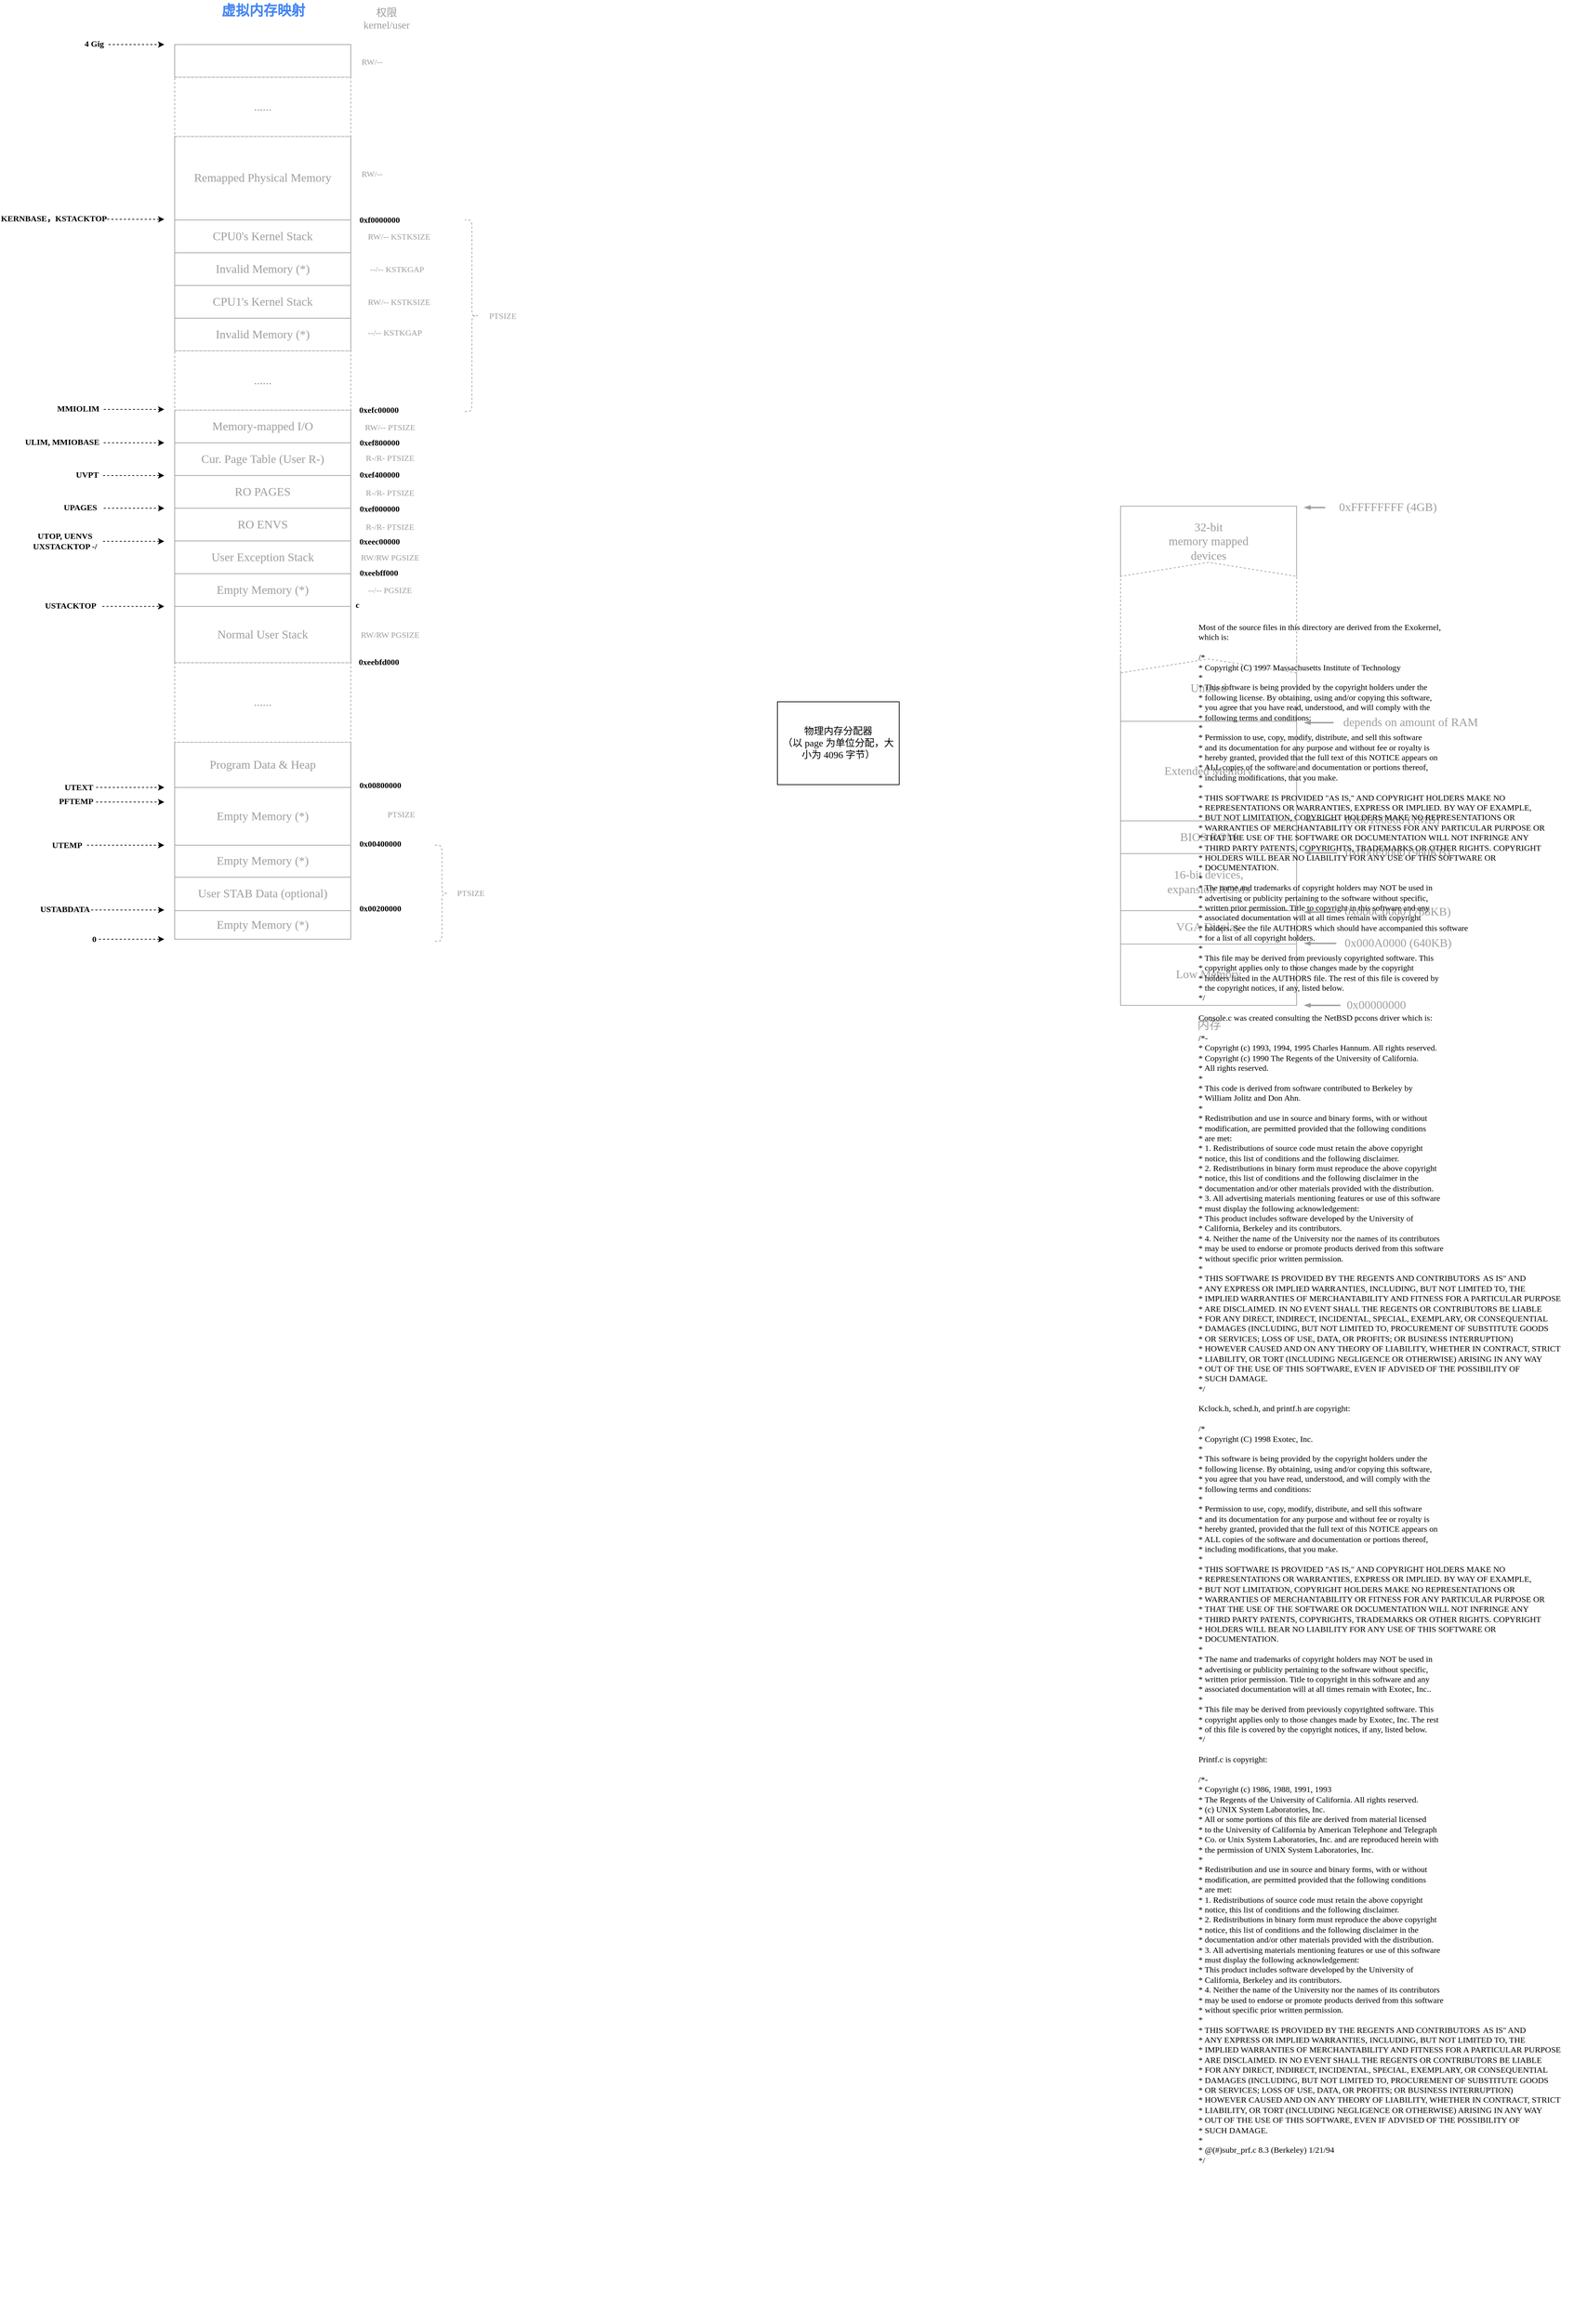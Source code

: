<mxfile version="13.0.3" type="device"><diagram id="vlTdXIKfsdv8cI2p__5L" name="第 1 页"><mxGraphModel dx="4066" dy="2020" grid="0" gridSize="10" guides="1" tooltips="1" connect="1" arrows="1" fold="1" page="0" pageScale="1" pageWidth="827" pageHeight="1169" math="0" shadow="0"><root><mxCell id="0"/><mxCell id="1" parent="0"/><mxCell id="yn8-iJqI6zltKbaQtNo0-1" value="物理内存分配器&lt;br style=&quot;font-size: 14px;&quot;&gt;（以 page 为单位分配，大小为 4096 字节）" style="rounded=0;whiteSpace=wrap;html=1;fontFamily=Comic Sans MS;fontSize=14;" parent="1" vertex="1"><mxGeometry x="-622" y="430" width="175" height="119" as="geometry"/></mxCell><mxCell id="yn8-iJqI6zltKbaQtNo0-2" value="&lt;span style=&quot;text-align: left;&quot;&gt;Low Memory&lt;/span&gt;" style="rounded=0;whiteSpace=wrap;html=1;labelBackgroundColor=none;fontSize=17;fontColor=#9E9E9E;align=center;strokeColor=#9E9E9E;fontFamily=Comic Sans MS;" parent="1" vertex="1"><mxGeometry x="-129" y="778" width="253" height="88" as="geometry"/></mxCell><mxCell id="yn8-iJqI6zltKbaQtNo0-3" value="&lt;span style=&quot;text-align: left;&quot;&gt;VGA Display&lt;/span&gt;" style="rounded=0;whiteSpace=wrap;html=1;labelBackgroundColor=none;fontSize=17;fontColor=#9E9E9E;align=center;strokeColor=#9E9E9E;fontFamily=Comic Sans MS;" parent="1" vertex="1"><mxGeometry x="-129" y="730" width="253" height="48" as="geometry"/></mxCell><mxCell id="yn8-iJqI6zltKbaQtNo0-4" value="&lt;span style=&quot;text-align: left;&quot;&gt;16-bit devices,&lt;br&gt;&lt;/span&gt;&lt;span style=&quot;text-align: left;&quot;&gt;expansion ROMs&lt;/span&gt;&lt;span style=&quot;text-align: left;&quot;&gt;&lt;br&gt;&lt;/span&gt;" style="rounded=0;whiteSpace=wrap;html=1;labelBackgroundColor=none;fontSize=17;fontColor=#9E9E9E;align=center;strokeColor=#9E9E9E;fontFamily=Comic Sans MS;" parent="1" vertex="1"><mxGeometry x="-129" y="648" width="253" height="82" as="geometry"/></mxCell><mxCell id="yn8-iJqI6zltKbaQtNo0-5" value="&lt;span style=&quot;text-align: left;&quot;&gt;BIOS ROM&lt;/span&gt;" style="rounded=0;whiteSpace=wrap;html=1;labelBackgroundColor=none;fontSize=17;fontColor=#9E9E9E;align=center;strokeColor=#9E9E9E;fontFamily=Comic Sans MS;" parent="1" vertex="1"><mxGeometry x="-129" y="601" width="253" height="47" as="geometry"/></mxCell><mxCell id="yn8-iJqI6zltKbaQtNo0-6" value="&lt;span style=&quot;text-align: left;&quot;&gt;Extended Memory&lt;/span&gt;" style="rounded=0;whiteSpace=wrap;html=1;labelBackgroundColor=none;fontSize=17;fontColor=#9E9E9E;align=center;strokeColor=#9E9E9E;fontFamily=Comic Sans MS;" parent="1" vertex="1"><mxGeometry x="-129" y="458" width="253" height="143" as="geometry"/></mxCell><mxCell id="yn8-iJqI6zltKbaQtNo0-7" value="&lt;span style=&quot;text-align: left;&quot;&gt;Unused&lt;/span&gt;" style="rounded=0;whiteSpace=wrap;html=1;labelBackgroundColor=none;fontSize=17;fontColor=#9E9E9E;align=center;strokeColor=#9E9E9E;fontFamily=Comic Sans MS;" parent="1" vertex="1"><mxGeometry x="-129" y="364" width="253" height="94" as="geometry"/></mxCell><mxCell id="yn8-iJqI6zltKbaQtNo0-8" value="内存" style="text;html=1;align=center;verticalAlign=middle;resizable=0;points=[];autosize=1;fontSize=17;fontColor=#9E9E9E;strokeColor=none;fontFamily=Comic Sans MS;" parent="1" vertex="1"><mxGeometry x="-24.5" y="883" width="44" height="24" as="geometry"/></mxCell><mxCell id="yn8-iJqI6zltKbaQtNo0-9" value="&lt;span style=&quot;text-align: left;&quot;&gt;32-bit&lt;br&gt;&lt;/span&gt;&lt;span style=&quot;text-align: left;&quot;&gt;memory mapped&lt;br&gt;&lt;/span&gt;&lt;span style=&quot;text-align: left;&quot;&gt;devices&lt;/span&gt;" style="rounded=0;whiteSpace=wrap;html=1;labelBackgroundColor=none;fontSize=17;fontColor=#9E9E9E;align=center;strokeColor=#9E9E9E;fontFamily=Comic Sans MS;" parent="1" vertex="1"><mxGeometry x="-129" y="149" width="253" height="102" as="geometry"/></mxCell><mxCell id="yn8-iJqI6zltKbaQtNo0-10" value="" style="shape=step;perimeter=stepPerimeter;whiteSpace=wrap;html=1;fixedSize=1;labelBackgroundColor=none;fontSize=17;fontColor=#9E9E9E;align=center;rotation=-90;strokeColor=#9E9E9E;dashed=1;fontFamily=Comic Sans MS;" parent="1" vertex="1"><mxGeometry x="-81.87" y="182.63" width="158.75" height="253" as="geometry"/></mxCell><mxCell id="yn8-iJqI6zltKbaQtNo0-11" value="&amp;nbsp; &amp;nbsp; &amp;nbsp; &amp;nbsp; &amp;nbsp; &amp;nbsp;&lt;span style=&quot;font-size: 17px;&quot;&gt;0x00000000&lt;/span&gt;" style="edgeStyle=orthogonalEdgeStyle;fontSize=12;html=1;endArrow=blockThin;endFill=1;rounded=0;strokeWidth=2;endSize=4;startSize=4;dashed=0;strokeColor=#9E9E9E;labelPosition=right;verticalLabelPosition=middle;align=left;verticalAlign=middle;labelBackgroundColor=none;fontColor=#9E9E9E;fontFamily=Comic Sans MS;" parent="1" edge="1"><mxGeometry width="100" relative="1" as="geometry"><mxPoint x="187" y="866" as="sourcePoint"/><mxPoint x="135" y="866" as="targetPoint"/></mxGeometry></mxCell><mxCell id="yn8-iJqI6zltKbaQtNo0-12" value="&amp;nbsp; &amp;nbsp; &amp;nbsp; &amp;nbsp; &amp;nbsp; &amp;nbsp;&lt;span style=&quot;font-size: 17px;&quot;&gt;0xFFFFFFFF&amp;nbsp;&lt;/span&gt;&lt;span style=&quot;font-size: 17px; box-sizing: border-box;&quot;&gt;(&lt;/span&gt;&lt;span style=&quot;font-size: 17px;&quot;&gt;4GB&lt;/span&gt;&lt;span style=&quot;font-size: 17px; box-sizing: border-box;&quot;&gt;)&lt;/span&gt;" style="edgeStyle=orthogonalEdgeStyle;fontSize=12;html=1;endArrow=blockThin;endFill=1;rounded=0;strokeWidth=2;endSize=4;startSize=4;dashed=0;strokeColor=#9E9E9E;labelPosition=right;verticalLabelPosition=middle;align=left;verticalAlign=middle;labelBackgroundColor=none;fontColor=#9E9E9E;fontFamily=Comic Sans MS;" parent="1" edge="1"><mxGeometry width="100" relative="1" as="geometry"><mxPoint x="165" y="151" as="sourcePoint"/><mxPoint x="135" y="151" as="targetPoint"/></mxGeometry></mxCell><mxCell id="yn8-iJqI6zltKbaQtNo0-13" value="&amp;nbsp; &amp;nbsp; &amp;nbsp; &amp;nbsp; &amp;nbsp; &amp;nbsp;&lt;span style=&quot;font-size: 17px;&quot;&gt;0x000A0000&amp;nbsp;&lt;/span&gt;&lt;span style=&quot;font-size: 17px; box-sizing: border-box;&quot;&gt;(&lt;/span&gt;&lt;span style=&quot;font-size: 17px;&quot;&gt;640KB&lt;/span&gt;&lt;span style=&quot;font-size: 17px; box-sizing: border-box;&quot;&gt;)&lt;/span&gt;" style="edgeStyle=orthogonalEdgeStyle;fontSize=12;html=1;endArrow=blockThin;endFill=1;rounded=0;strokeWidth=2;endSize=4;startSize=4;dashed=0;strokeColor=#9E9E9E;labelPosition=right;verticalLabelPosition=middle;align=left;verticalAlign=middle;labelBackgroundColor=none;fontColor=#9E9E9E;fontFamily=Comic Sans MS;" parent="1" edge="1"><mxGeometry width="100" relative="1" as="geometry"><mxPoint x="181" y="777" as="sourcePoint"/><mxPoint x="135" y="777" as="targetPoint"/></mxGeometry></mxCell><mxCell id="yn8-iJqI6zltKbaQtNo0-14" value="&amp;nbsp; &amp;nbsp; &amp;nbsp; &amp;nbsp; &amp;nbsp; &amp;nbsp;&lt;span style=&quot;font-size: 17px;&quot;&gt;depends on amount of RAM&lt;/span&gt;" style="edgeStyle=orthogonalEdgeStyle;fontSize=12;html=1;endArrow=blockThin;endFill=1;rounded=0;strokeWidth=2;endSize=4;startSize=4;dashed=0;strokeColor=#9E9E9E;labelPosition=right;verticalLabelPosition=middle;align=left;verticalAlign=middle;labelBackgroundColor=none;fontColor=#9E9E9E;fontFamily=Comic Sans MS;" parent="1" edge="1"><mxGeometry width="100" relative="1" as="geometry"><mxPoint x="177" y="460" as="sourcePoint"/><mxPoint x="135" y="460" as="targetPoint"/></mxGeometry></mxCell><mxCell id="yn8-iJqI6zltKbaQtNo0-15" value="&amp;nbsp; &amp;nbsp; &amp;nbsp; &amp;nbsp; &amp;nbsp; &amp;nbsp;&lt;span style=&quot;font-size: 17px;&quot;&gt;0x00100000&amp;nbsp;&lt;/span&gt;&lt;span style=&quot;font-size: 17px; box-sizing: border-box;&quot;&gt;(&lt;/span&gt;&lt;span style=&quot;font-size: 17px;&quot;&gt;1MB&lt;/span&gt;&lt;span style=&quot;font-size: 17px; box-sizing: border-box;&quot;&gt;)&lt;/span&gt;" style="edgeStyle=orthogonalEdgeStyle;fontSize=12;html=1;endArrow=blockThin;endFill=1;rounded=0;strokeWidth=2;endSize=4;startSize=4;dashed=0;strokeColor=#9E9E9E;labelPosition=right;verticalLabelPosition=middle;align=left;verticalAlign=middle;labelBackgroundColor=none;fontColor=#9E9E9E;fontFamily=Comic Sans MS;" parent="1" edge="1"><mxGeometry width="100" relative="1" as="geometry"><mxPoint x="183" y="600" as="sourcePoint"/><mxPoint x="135" y="600" as="targetPoint"/></mxGeometry></mxCell><mxCell id="yn8-iJqI6zltKbaQtNo0-16" value="&amp;nbsp; &amp;nbsp; &amp;nbsp; &amp;nbsp; &amp;nbsp; &amp;nbsp;&lt;span style=&quot;font-size: 17px;&quot;&gt;0x000F0000&amp;nbsp;&lt;/span&gt;&lt;span style=&quot;font-size: 17px; box-sizing: border-box;&quot;&gt;(&lt;/span&gt;&lt;span style=&quot;font-size: 17px;&quot;&gt;960KB&lt;/span&gt;&lt;span style=&quot;font-size: 17px; box-sizing: border-box;&quot;&gt;)&lt;/span&gt;" style="edgeStyle=orthogonalEdgeStyle;fontSize=12;html=1;endArrow=blockThin;endFill=1;rounded=0;strokeWidth=2;endSize=4;startSize=4;dashed=0;strokeColor=#9E9E9E;labelPosition=right;verticalLabelPosition=middle;align=left;verticalAlign=middle;labelBackgroundColor=none;fontColor=#9E9E9E;fontFamily=Comic Sans MS;" parent="1" edge="1"><mxGeometry width="100" relative="1" as="geometry"><mxPoint x="182" y="647" as="sourcePoint"/><mxPoint x="135" y="647" as="targetPoint"/></mxGeometry></mxCell><mxCell id="yn8-iJqI6zltKbaQtNo0-17" value="&amp;nbsp; &amp;nbsp; &amp;nbsp; &amp;nbsp; &amp;nbsp; &amp;nbsp;&lt;span style=&quot;font-size: 17px;&quot;&gt;0x000C0000&amp;nbsp;&lt;/span&gt;&lt;span style=&quot;font-size: 17px; box-sizing: border-box;&quot;&gt;(&lt;/span&gt;&lt;span style=&quot;font-size: 17px;&quot;&gt;768KB&lt;/span&gt;&lt;span style=&quot;font-size: 17px; box-sizing: border-box;&quot;&gt;)&lt;/span&gt;" style="edgeStyle=orthogonalEdgeStyle;fontSize=12;html=1;endArrow=blockThin;endFill=1;rounded=0;strokeWidth=2;endSize=4;startSize=4;dashed=0;strokeColor=#9E9E9E;labelPosition=right;verticalLabelPosition=middle;align=left;verticalAlign=middle;labelBackgroundColor=none;fontColor=#9E9E9E;fontFamily=Comic Sans MS;" parent="1" edge="1"><mxGeometry width="100" relative="1" as="geometry"><mxPoint x="180" y="732" as="sourcePoint"/><mxPoint x="135" y="732" as="targetPoint"/></mxGeometry></mxCell><mxCell id="o6Hck9Txd-_gI3Ci7UwQ-1" value="Empty Memory (*)" style="rounded=0;whiteSpace=wrap;labelBackgroundColor=none;fontSize=17;fontColor=#9E9E9E;align=center;strokeColor=#9E9E9E;fontFamily=Comic Sans MS;html=1;" vertex="1" parent="1"><mxGeometry x="-1488" y="730" width="253" height="41" as="geometry"/></mxCell><mxCell id="o6Hck9Txd-_gI3Ci7UwQ-2" value="User STAB Data (optional) " style="rounded=0;whiteSpace=wrap;labelBackgroundColor=none;fontSize=17;fontColor=#9E9E9E;align=center;strokeColor=#9E9E9E;fontFamily=Comic Sans MS;html=1;" vertex="1" parent="1"><mxGeometry x="-1488" y="682" width="253" height="48" as="geometry"/></mxCell><mxCell id="o6Hck9Txd-_gI3Ci7UwQ-3" value="Empty Memory (*) " style="rounded=0;whiteSpace=wrap;labelBackgroundColor=none;fontSize=17;fontColor=#9E9E9E;align=center;strokeColor=#9E9E9E;fontFamily=Comic Sans MS;html=1;" vertex="1" parent="1"><mxGeometry x="-1488" y="635" width="253" height="47" as="geometry"/></mxCell><mxCell id="o6Hck9Txd-_gI3Ci7UwQ-4" value="Empty Memory (*) " style="rounded=0;whiteSpace=wrap;labelBackgroundColor=none;fontSize=17;fontColor=#9E9E9E;align=center;strokeColor=#9E9E9E;fontFamily=Comic Sans MS;html=1;" vertex="1" parent="1"><mxGeometry x="-1488" y="553" width="253" height="83" as="geometry"/></mxCell><mxCell id="o6Hck9Txd-_gI3Ci7UwQ-5" value="Program Data &amp;amp; Heap" style="rounded=0;whiteSpace=wrap;labelBackgroundColor=none;fontSize=17;fontColor=#9E9E9E;align=center;strokeColor=#9E9E9E;fontFamily=Comic Sans MS;html=1;" vertex="1" parent="1"><mxGeometry x="-1488" y="488" width="253" height="65" as="geometry"/></mxCell><mxCell id="o6Hck9Txd-_gI3Ci7UwQ-8" value="Normal User Stack" style="rounded=0;whiteSpace=wrap;labelBackgroundColor=none;fontSize=17;fontColor=#9E9E9E;align=center;strokeColor=#9E9E9E;fontFamily=Comic Sans MS;html=1;" vertex="1" parent="1"><mxGeometry x="-1488" y="293" width="253" height="81" as="geometry"/></mxCell><mxCell id="o6Hck9Txd-_gI3Ci7UwQ-17" value="Empty Memory (*) " style="rounded=0;whiteSpace=wrap;labelBackgroundColor=none;fontSize=17;fontColor=#9E9E9E;align=center;strokeColor=#9E9E9E;fontFamily=Comic Sans MS;html=1;" vertex="1" parent="1"><mxGeometry x="-1488" y="246" width="253" height="47" as="geometry"/></mxCell><mxCell id="o6Hck9Txd-_gI3Ci7UwQ-18" value="User Exception Stack" style="rounded=0;whiteSpace=wrap;labelBackgroundColor=none;fontSize=17;fontColor=#9E9E9E;align=center;strokeColor=#9E9E9E;fontFamily=Comic Sans MS;html=1;" vertex="1" parent="1"><mxGeometry x="-1487.99" y="199" width="253" height="47" as="geometry"/></mxCell><mxCell id="o6Hck9Txd-_gI3Ci7UwQ-19" value="Memory-mapped I/O" style="rounded=0;whiteSpace=wrap;labelBackgroundColor=none;fontSize=17;fontColor=#9E9E9E;align=center;strokeColor=#9E9E9E;fontFamily=Comic Sans MS;html=1;" vertex="1" parent="1"><mxGeometry x="-1488" y="11" width="253" height="47" as="geometry"/></mxCell><mxCell id="o6Hck9Txd-_gI3Ci7UwQ-20" value="Cur. Page Table (User R-)" style="rounded=0;whiteSpace=wrap;labelBackgroundColor=none;fontSize=17;fontColor=#9E9E9E;align=center;strokeColor=#9E9E9E;fontFamily=Comic Sans MS;html=1;" vertex="1" parent="1"><mxGeometry x="-1488" y="58" width="253" height="47" as="geometry"/></mxCell><mxCell id="o6Hck9Txd-_gI3Ci7UwQ-21" value="RO PAGES" style="rounded=0;whiteSpace=wrap;labelBackgroundColor=none;fontSize=17;fontColor=#9E9E9E;align=center;strokeColor=#9E9E9E;fontFamily=Comic Sans MS;html=1;" vertex="1" parent="1"><mxGeometry x="-1487.99" y="105" width="253" height="47" as="geometry"/></mxCell><mxCell id="o6Hck9Txd-_gI3Ci7UwQ-22" value="RO ENVS " style="rounded=0;whiteSpace=wrap;labelBackgroundColor=none;fontSize=17;fontColor=#9E9E9E;align=center;strokeColor=#9E9E9E;fontFamily=Comic Sans MS;html=1;" vertex="1" parent="1"><mxGeometry x="-1487.99" y="152" width="253" height="47" as="geometry"/></mxCell><mxCell id="o6Hck9Txd-_gI3Ci7UwQ-24" value="......" style="rounded=0;whiteSpace=wrap;labelBackgroundColor=none;fontSize=17;fontColor=#9E9E9E;align=center;strokeColor=#9E9E9E;fontFamily=Comic Sans MS;dashed=1;html=1;" vertex="1" parent="1"><mxGeometry x="-1488" y="374" width="253" height="114" as="geometry"/></mxCell><mxCell id="o6Hck9Txd-_gI3Ci7UwQ-26" value="Invalid Memory (*) " style="rounded=0;whiteSpace=wrap;labelBackgroundColor=none;fontSize=17;fontColor=#9E9E9E;align=center;strokeColor=#9E9E9E;fontFamily=Comic Sans MS;html=1;" vertex="1" parent="1"><mxGeometry x="-1487.99" y="-121" width="253" height="47" as="geometry"/></mxCell><mxCell id="o6Hck9Txd-_gI3Ci7UwQ-25" value="......" style="rounded=0;whiteSpace=wrap;labelBackgroundColor=none;fontSize=17;fontColor=#9E9E9E;align=center;strokeColor=#9E9E9E;fontFamily=Comic Sans MS;dashed=1;html=1;" vertex="1" parent="1"><mxGeometry x="-1487.99" y="-74" width="253" height="85" as="geometry"/></mxCell><mxCell id="o6Hck9Txd-_gI3Ci7UwQ-27" value="CPU0&amp;#39;s Kernel Stack" style="rounded=0;whiteSpace=wrap;labelBackgroundColor=none;fontSize=17;fontColor=#9E9E9E;align=center;strokeColor=#9E9E9E;fontFamily=Comic Sans MS;html=1;" vertex="1" parent="1"><mxGeometry x="-1487.99" y="-262" width="253" height="47" as="geometry"/></mxCell><mxCell id="o6Hck9Txd-_gI3Ci7UwQ-28" value="Invalid Memory (*)  " style="rounded=0;whiteSpace=wrap;labelBackgroundColor=none;fontSize=17;fontColor=#9E9E9E;align=center;strokeColor=#9E9E9E;fontFamily=Comic Sans MS;html=1;" vertex="1" parent="1"><mxGeometry x="-1487.99" y="-215" width="253" height="47" as="geometry"/></mxCell><mxCell id="o6Hck9Txd-_gI3Ci7UwQ-29" value="CPU1's Kernel Stack" style="rounded=0;whiteSpace=wrap;labelBackgroundColor=none;fontSize=17;fontColor=#9E9E9E;align=center;strokeColor=#9E9E9E;fontFamily=Comic Sans MS;html=1;" vertex="1" parent="1"><mxGeometry x="-1488" y="-168" width="253" height="47" as="geometry"/></mxCell><mxCell id="o6Hck9Txd-_gI3Ci7UwQ-30" value="Remapped Physical Memory" style="rounded=0;whiteSpace=wrap;labelBackgroundColor=none;fontSize=17;fontColor=#9E9E9E;align=center;strokeColor=#9E9E9E;fontFamily=Comic Sans MS;html=1;" vertex="1" parent="1"><mxGeometry x="-1488" y="-382" width="253" height="120" as="geometry"/></mxCell><mxCell id="o6Hck9Txd-_gI3Ci7UwQ-32" value="" style="rounded=0;whiteSpace=wrap;labelBackgroundColor=none;fontSize=17;fontColor=#9E9E9E;align=center;strokeColor=#9E9E9E;fontFamily=Comic Sans MS;html=1;" vertex="1" parent="1"><mxGeometry x="-1488" y="-514" width="253" height="47" as="geometry"/></mxCell><mxCell id="o6Hck9Txd-_gI3Ci7UwQ-31" value="......" style="rounded=0;whiteSpace=wrap;labelBackgroundColor=none;fontSize=17;fontColor=#9E9E9E;align=center;strokeColor=#9E9E9E;fontFamily=Comic Sans MS;dashed=1;html=1;" vertex="1" parent="1"><mxGeometry x="-1487.99" y="-467" width="253" height="85" as="geometry"/></mxCell><mxCell id="o6Hck9Txd-_gI3Ci7UwQ-33" value="" style="endArrow=classic;html=1;dashed=1;fontFamily=Comic Sans MS;fontSize=12;fontStyle=1" edge="1" parent="1"><mxGeometry width="50" height="50" relative="1" as="geometry"><mxPoint x="-1583" y="-514" as="sourcePoint"/><mxPoint x="-1503" y="-514" as="targetPoint"/></mxGeometry></mxCell><mxCell id="o6Hck9Txd-_gI3Ci7UwQ-34" value="4 Gig" style="edgeLabel;html=1;align=center;verticalAlign=middle;resizable=0;points=[];fontFamily=Comic Sans MS;fontSize=12;fontStyle=1" vertex="1" connectable="0" parent="o6Hck9Txd-_gI3Ci7UwQ-33"><mxGeometry x="0.3" y="1" relative="1" as="geometry"><mxPoint x="-73" as="offset"/></mxGeometry></mxCell><mxCell id="o6Hck9Txd-_gI3Ci7UwQ-35" value="" style="endArrow=classic;html=1;dashed=1;fontFamily=Comic Sans MS;fontSize=12;fontStyle=1" edge="1" parent="1"><mxGeometry width="50" height="50" relative="1" as="geometry"><mxPoint x="-1585" y="-263" as="sourcePoint"/><mxPoint x="-1503" y="-263" as="targetPoint"/></mxGeometry></mxCell><mxCell id="o6Hck9Txd-_gI3Ci7UwQ-36" value="KERNBASE，KSTACKTOP" style="edgeLabel;align=center;verticalAlign=middle;resizable=0;points=[];html=1;fontFamily=Comic Sans MS;fontSize=12;fontStyle=1" vertex="1" connectable="0" parent="o6Hck9Txd-_gI3Ci7UwQ-35"><mxGeometry x="0.3" y="1" relative="1" as="geometry"><mxPoint x="-131" as="offset"/></mxGeometry></mxCell><mxCell id="o6Hck9Txd-_gI3Ci7UwQ-37" value="" style="endArrow=classic;html=1;dashed=1;fontFamily=Comic Sans MS;fontSize=12;fontStyle=1" edge="1" parent="1"><mxGeometry width="50" height="50" relative="1" as="geometry"><mxPoint x="-1590" y="10" as="sourcePoint"/><mxPoint x="-1503" y="10" as="targetPoint"/></mxGeometry></mxCell><mxCell id="o6Hck9Txd-_gI3Ci7UwQ-38" value="MMIOLIM" style="edgeLabel;align=center;verticalAlign=middle;resizable=0;points=[];html=1;fontFamily=Comic Sans MS;fontSize=12;fontStyle=1" vertex="1" connectable="0" parent="o6Hck9Txd-_gI3Ci7UwQ-37"><mxGeometry x="0.3" y="1" relative="1" as="geometry"><mxPoint x="-94" as="offset"/></mxGeometry></mxCell><mxCell id="o6Hck9Txd-_gI3Ci7UwQ-39" value="" style="endArrow=classic;html=1;dashed=1;fontFamily=Comic Sans MS;fontSize=12;fontStyle=1" edge="1" parent="1"><mxGeometry width="50" height="50" relative="1" as="geometry"><mxPoint x="-1590" y="58" as="sourcePoint"/><mxPoint x="-1503" y="58" as="targetPoint"/></mxGeometry></mxCell><mxCell id="o6Hck9Txd-_gI3Ci7UwQ-40" value="ULIM, MMIOBASE" style="edgeLabel;align=center;verticalAlign=middle;resizable=0;points=[];html=1;fontFamily=Comic Sans MS;fontSize=12;fontStyle=1" vertex="1" connectable="0" parent="o6Hck9Txd-_gI3Ci7UwQ-39"><mxGeometry x="0.3" y="1" relative="1" as="geometry"><mxPoint x="-117" as="offset"/></mxGeometry></mxCell><mxCell id="o6Hck9Txd-_gI3Ci7UwQ-41" value="" style="endArrow=classic;html=1;dashed=1;fontFamily=Comic Sans MS;fontSize=12;fontStyle=1" edge="1" parent="1"><mxGeometry width="50" height="50" relative="1" as="geometry"><mxPoint x="-1591" y="105" as="sourcePoint"/><mxPoint x="-1503" y="105" as="targetPoint"/></mxGeometry></mxCell><mxCell id="o6Hck9Txd-_gI3Ci7UwQ-42" value="UVPT" style="edgeLabel;align=center;verticalAlign=middle;resizable=0;points=[];html=1;fontFamily=Comic Sans MS;fontSize=12;fontStyle=1" vertex="1" connectable="0" parent="o6Hck9Txd-_gI3Ci7UwQ-41"><mxGeometry x="0.3" y="1" relative="1" as="geometry"><mxPoint x="-80" as="offset"/></mxGeometry></mxCell><mxCell id="o6Hck9Txd-_gI3Ci7UwQ-43" value="" style="endArrow=classic;html=1;dashed=1;fontFamily=Comic Sans MS;fontSize=12;fontStyle=1" edge="1" parent="1"><mxGeometry width="50" height="50" relative="1" as="geometry"><mxPoint x="-1590" y="152" as="sourcePoint"/><mxPoint x="-1503" y="152" as="targetPoint"/></mxGeometry></mxCell><mxCell id="o6Hck9Txd-_gI3Ci7UwQ-44" value="UPAGES" style="edgeLabel;align=center;verticalAlign=middle;resizable=0;points=[];html=1;fontFamily=Comic Sans MS;fontSize=12;fontStyle=1" vertex="1" connectable="0" parent="o6Hck9Txd-_gI3Ci7UwQ-43"><mxGeometry x="0.3" y="1" relative="1" as="geometry"><mxPoint x="-91" as="offset"/></mxGeometry></mxCell><mxCell id="o6Hck9Txd-_gI3Ci7UwQ-45" value="" style="endArrow=classic;dashed=1;html=1;fontFamily=Comic Sans MS;fontSize=12;fontStyle=1" edge="1" parent="1"><mxGeometry width="50" height="50" relative="1" as="geometry"><mxPoint x="-1591" y="199.5" as="sourcePoint"/><mxPoint x="-1503" y="199.5" as="targetPoint"/></mxGeometry></mxCell><mxCell id="o6Hck9Txd-_gI3Ci7UwQ-46" value="UTOP, UENVS&lt;br style=&quot;font-size: 12px;&quot;&gt;UXSTACKTOP -/" style="edgeLabel;align=center;verticalAlign=middle;resizable=0;points=[];html=1;fontFamily=Comic Sans MS;fontSize=12;fontStyle=1" vertex="1" connectable="0" parent="o6Hck9Txd-_gI3Ci7UwQ-45"><mxGeometry x="0.3" y="1" relative="1" as="geometry"><mxPoint x="-112" as="offset"/></mxGeometry></mxCell><mxCell id="o6Hck9Txd-_gI3Ci7UwQ-47" value="" style="endArrow=classic;dashed=1;html=1;fontFamily=Comic Sans MS;fontSize=12;fontStyle=1" edge="1" parent="1"><mxGeometry width="50" height="50" relative="1" as="geometry"><mxPoint x="-1592" y="293" as="sourcePoint"/><mxPoint x="-1503" y="293" as="targetPoint"/></mxGeometry></mxCell><mxCell id="o6Hck9Txd-_gI3Ci7UwQ-48" value="USTACKTOP" style="edgeLabel;align=center;verticalAlign=middle;resizable=0;points=[];html=1;fontFamily=Comic Sans MS;fontSize=12;fontStyle=1" vertex="1" connectable="0" parent="o6Hck9Txd-_gI3Ci7UwQ-47"><mxGeometry x="0.3" y="1" relative="1" as="geometry"><mxPoint x="-104" as="offset"/></mxGeometry></mxCell><mxCell id="o6Hck9Txd-_gI3Ci7UwQ-49" value="" style="endArrow=classic;dashed=1;html=1;fontFamily=Comic Sans MS;fontSize=12;fontStyle=1" edge="1" parent="1"><mxGeometry width="50" height="50" relative="1" as="geometry"><mxPoint x="-1601" y="574" as="sourcePoint"/><mxPoint x="-1503" y="574" as="targetPoint"/></mxGeometry></mxCell><mxCell id="o6Hck9Txd-_gI3Ci7UwQ-50" value="PFTEMP" style="edgeLabel;align=center;verticalAlign=middle;resizable=0;points=[];html=1;fontFamily=Comic Sans MS;fontSize=12;fontStyle=1" vertex="1" connectable="0" parent="o6Hck9Txd-_gI3Ci7UwQ-49"><mxGeometry x="0.3" y="1" relative="1" as="geometry"><mxPoint x="-93" as="offset"/></mxGeometry></mxCell><mxCell id="o6Hck9Txd-_gI3Ci7UwQ-51" value="" style="endArrow=classic;dashed=1;html=1;fontFamily=Comic Sans MS;fontSize=12;fontStyle=1" edge="1" parent="1"><mxGeometry width="50" height="50" relative="1" as="geometry"><mxPoint x="-1601" y="553" as="sourcePoint"/><mxPoint x="-1503" y="553" as="targetPoint"/></mxGeometry></mxCell><mxCell id="o6Hck9Txd-_gI3Ci7UwQ-52" value="UTEXT" style="edgeLabel;align=center;verticalAlign=middle;resizable=0;points=[];html=1;fontFamily=Comic Sans MS;fontSize=12;fontStyle=1" vertex="1" connectable="0" parent="o6Hck9Txd-_gI3Ci7UwQ-51"><mxGeometry x="0.3" y="1" relative="1" as="geometry"><mxPoint x="-89" y="1" as="offset"/></mxGeometry></mxCell><mxCell id="o6Hck9Txd-_gI3Ci7UwQ-53" value="" style="endArrow=classic;dashed=1;html=1;fontFamily=Comic Sans MS;fontSize=12;fontStyle=1" edge="1" parent="1"><mxGeometry width="50" height="50" relative="1" as="geometry"><mxPoint x="-1614" y="636" as="sourcePoint"/><mxPoint x="-1503" y="636" as="targetPoint"/></mxGeometry></mxCell><mxCell id="o6Hck9Txd-_gI3Ci7UwQ-54" value="UTEMP" style="edgeLabel;align=center;verticalAlign=middle;resizable=0;points=[];html=1;fontFamily=Comic Sans MS;fontSize=12;fontStyle=1" vertex="1" connectable="0" parent="o6Hck9Txd-_gI3Ci7UwQ-53"><mxGeometry x="0.3" y="1" relative="1" as="geometry"><mxPoint x="-101" y="1" as="offset"/></mxGeometry></mxCell><mxCell id="o6Hck9Txd-_gI3Ci7UwQ-55" value="" style="endArrow=classic;dashed=1;html=1;fontFamily=Comic Sans MS;fontSize=12;fontStyle=1" edge="1" parent="1"><mxGeometry width="50" height="50" relative="1" as="geometry"><mxPoint x="-1608" y="729" as="sourcePoint"/><mxPoint x="-1503" y="729" as="targetPoint"/></mxGeometry></mxCell><mxCell id="o6Hck9Txd-_gI3Ci7UwQ-56" value="USTABDATA" style="edgeLabel;align=center;verticalAlign=middle;resizable=0;points=[];html=1;fontFamily=Comic Sans MS;fontSize=12;fontStyle=1" vertex="1" connectable="0" parent="o6Hck9Txd-_gI3Ci7UwQ-55"><mxGeometry x="0.3" y="1" relative="1" as="geometry"><mxPoint x="-107" as="offset"/></mxGeometry></mxCell><mxCell id="o6Hck9Txd-_gI3Ci7UwQ-57" value="" style="endArrow=classic;dashed=1;html=1;fontFamily=Comic Sans MS;fontSize=12;fontStyle=1" edge="1" parent="1"><mxGeometry width="50" height="50" relative="1" as="geometry"><mxPoint x="-1603" y="771" as="sourcePoint"/><mxPoint x="-1503" y="771" as="targetPoint"/></mxGeometry></mxCell><mxCell id="o6Hck9Txd-_gI3Ci7UwQ-58" value="0" style="edgeLabel;align=center;verticalAlign=middle;resizable=0;points=[];html=1;fontFamily=Comic Sans MS;fontSize=12;fontStyle=1" vertex="1" connectable="0" parent="o6Hck9Txd-_gI3Ci7UwQ-57"><mxGeometry x="0.3" y="1" relative="1" as="geometry"><mxPoint x="-66" y="1" as="offset"/></mxGeometry></mxCell><mxCell id="o6Hck9Txd-_gI3Ci7UwQ-61" value="0x00200000" style="text;align=center;verticalAlign=middle;resizable=0;points=[];autosize=1;fontSize=12;fontFamily=Comic Sans MS;html=1;fontStyle=1" vertex="1" parent="1"><mxGeometry x="-1234.99" y="718" width="83" height="18" as="geometry"/></mxCell><mxCell id="o6Hck9Txd-_gI3Ci7UwQ-62" value="0x00400000" style="text;align=center;verticalAlign=middle;resizable=0;points=[];autosize=1;fontSize=12;fontFamily=Comic Sans MS;html=1;fontStyle=1" vertex="1" parent="1"><mxGeometry x="-1234.99" y="625" width="83" height="18" as="geometry"/></mxCell><mxCell id="o6Hck9Txd-_gI3Ci7UwQ-63" value="0xf0000000" style="text;align=center;verticalAlign=middle;resizable=0;points=[];autosize=1;fontSize=12;fontFamily=Comic Sans MS;html=1;fontStyle=1" vertex="1" parent="1"><mxGeometry x="-1234.99" y="-271" width="82" height="18" as="geometry"/></mxCell><mxCell id="o6Hck9Txd-_gI3Ci7UwQ-64" value="0xefc00000" style="text;align=center;verticalAlign=middle;resizable=0;points=[];autosize=1;fontSize=12;fontFamily=Comic Sans MS;html=1;fontStyle=1" vertex="1" parent="1"><mxGeometry x="-1234.99" y="2" width="80" height="18" as="geometry"/></mxCell><mxCell id="o6Hck9Txd-_gI3Ci7UwQ-65" value="0xef800000" style="text;align=center;verticalAlign=middle;resizable=0;points=[];autosize=1;fontSize=12;fontFamily=Comic Sans MS;html=1;fontStyle=1" vertex="1" parent="1"><mxGeometry x="-1234.99" y="49" width="81" height="18" as="geometry"/></mxCell><mxCell id="o6Hck9Txd-_gI3Ci7UwQ-66" value="0xef400000" style="text;align=center;verticalAlign=middle;resizable=0;points=[];autosize=1;fontSize=12;fontFamily=Comic Sans MS;html=1;fontStyle=1" vertex="1" parent="1"><mxGeometry x="-1234.99" y="95" width="81" height="18" as="geometry"/></mxCell><mxCell id="o6Hck9Txd-_gI3Ci7UwQ-67" value="0xef000000" style="text;align=center;verticalAlign=middle;resizable=0;points=[];autosize=1;fontSize=12;fontFamily=Comic Sans MS;html=1;fontStyle=1" vertex="1" parent="1"><mxGeometry x="-1234.99" y="144" width="81" height="18" as="geometry"/></mxCell><mxCell id="o6Hck9Txd-_gI3Ci7UwQ-68" value="0xeec00000" style="text;align=center;verticalAlign=middle;resizable=0;points=[];autosize=1;fontSize=12;fontFamily=Comic Sans MS;html=1;fontStyle=1" vertex="1" parent="1"><mxGeometry x="-1234.99" y="191" width="81" height="18" as="geometry"/></mxCell><mxCell id="o6Hck9Txd-_gI3Ci7UwQ-69" value="0xeebff000" style="text;align=center;verticalAlign=middle;resizable=0;points=[];autosize=1;fontSize=12;fontFamily=Comic Sans MS;html=1;fontStyle=1" vertex="1" parent="1"><mxGeometry x="-1234.99" y="236" width="79" height="18" as="geometry"/></mxCell><mxCell id="o6Hck9Txd-_gI3Ci7UwQ-70" value="c" style="text;align=left;verticalAlign=middle;resizable=0;points=[];autosize=1;fontSize=12;fontFamily=Comic Sans MS;html=1;fontStyle=1" vertex="1" parent="1"><mxGeometry x="-1229.99" y="282" width="16" height="18" as="geometry"/></mxCell><mxCell id="o6Hck9Txd-_gI3Ci7UwQ-71" value="0xeebfd000" style="text;align=center;verticalAlign=middle;resizable=0;points=[];autosize=1;fontSize=12;fontFamily=Comic Sans MS;html=1;fontStyle=1" vertex="1" parent="1"><mxGeometry x="-1234.99" y="364" width="80" height="18" as="geometry"/></mxCell><mxCell id="o6Hck9Txd-_gI3Ci7UwQ-72" value="0x00800000" style="text;align=center;verticalAlign=middle;resizable=0;points=[];autosize=1;fontSize=12;fontFamily=Comic Sans MS;html=1;fontStyle=1" vertex="1" parent="1"><mxGeometry x="-1234.99" y="541" width="83" height="18" as="geometry"/></mxCell><mxCell id="o6Hck9Txd-_gI3Ci7UwQ-73" value="Most of the source files in this directory are derived from the Exokernel,&#10;which is:&#10;&#10;/*&#10; * Copyright (C) 1997 Massachusetts Institute of Technology &#10; *&#10; * This software is being provided by the copyright holders under the&#10; * following license. By obtaining, using and/or copying this software,&#10; * you agree that you have read, understood, and will comply with the&#10; * following terms and conditions:&#10; *&#10; * Permission to use, copy, modify, distribute, and sell this software&#10; * and its documentation for any purpose and without fee or royalty is&#10; * hereby granted, provided that the full text of this NOTICE appears on&#10; * ALL copies of the software and documentation or portions thereof,&#10; * including modifications, that you make.&#10; *&#10; * THIS SOFTWARE IS PROVIDED &quot;AS IS,&quot; AND COPYRIGHT HOLDERS MAKE NO&#10; * REPRESENTATIONS OR WARRANTIES, EXPRESS OR IMPLIED. BY WAY OF EXAMPLE,&#10; * BUT NOT LIMITATION, COPYRIGHT HOLDERS MAKE NO REPRESENTATIONS OR&#10; * WARRANTIES OF MERCHANTABILITY OR FITNESS FOR ANY PARTICULAR PURPOSE OR&#10; * THAT THE USE OF THE SOFTWARE OR DOCUMENTATION WILL NOT INFRINGE ANY&#10; * THIRD PARTY PATENTS, COPYRIGHTS, TRADEMARKS OR OTHER RIGHTS. COPYRIGHT&#10; * HOLDERS WILL BEAR NO LIABILITY FOR ANY USE OF THIS SOFTWARE OR&#10; * DOCUMENTATION.&#10; *&#10; * The name and trademarks of copyright holders may NOT be used in&#10; * advertising or publicity pertaining to the software without specific,&#10; * written prior permission. Title to copyright in this software and any&#10; * associated documentation will at all times remain with copyright&#10; * holders. See the file AUTHORS which should have accompanied this software&#10; * for a list of all copyright holders.&#10; *&#10; * This file may be derived from previously copyrighted software. This&#10; * copyright applies only to those changes made by the copyright&#10; * holders listed in the AUTHORS file. The rest of this file is covered by&#10; * the copyright notices, if any, listed below.&#10; */&#10;&#10;Console.c was created consulting the NetBSD pccons driver which is:&#10;&#10;/*-&#10; * Copyright (c) 1993, 1994, 1995 Charles Hannum.  All rights reserved.&#10; * Copyright (c) 1990 The Regents of the University of California.&#10; * All rights reserved.&#10; *&#10; * This code is derived from software contributed to Berkeley by&#10; * William Jolitz and Don Ahn.&#10; *&#10; * Redistribution and use in source and binary forms, with or without&#10; * modification, are permitted provided that the following conditions&#10; * are met:&#10; * 1. Redistributions of source code must retain the above copyright&#10; *    notice, this list of conditions and the following disclaimer.&#10; * 2. Redistributions in binary form must reproduce the above copyright&#10; *    notice, this list of conditions and the following disclaimer in the&#10; *    documentation and/or other materials provided with the distribution.&#10; * 3. All advertising materials mentioning features or use of this software&#10; *    must display the following acknowledgement:&#10; *&#9;This product includes software developed by the University of&#10; *&#9;California, Berkeley and its contributors.&#10; * 4. Neither the name of the University nor the names of its contributors&#10; *    may be used to endorse or promote products derived from this software&#10; *    without specific prior written permission.&#10; *&#10; * THIS SOFTWARE IS PROVIDED BY THE REGENTS AND CONTRIBUTORS ``AS IS'' AND&#10; * ANY EXPRESS OR IMPLIED WARRANTIES, INCLUDING, BUT NOT LIMITED TO, THE&#10; * IMPLIED WARRANTIES OF MERCHANTABILITY AND FITNESS FOR A PARTICULAR PURPOSE&#10; * ARE DISCLAIMED.  IN NO EVENT SHALL THE REGENTS OR CONTRIBUTORS BE LIABLE&#10; * FOR ANY DIRECT, INDIRECT, INCIDENTAL, SPECIAL, EXEMPLARY, OR CONSEQUENTIAL&#10; * DAMAGES (INCLUDING, BUT NOT LIMITED TO, PROCUREMENT OF SUBSTITUTE GOODS&#10; * OR SERVICES; LOSS OF USE, DATA, OR PROFITS; OR BUSINESS INTERRUPTION)&#10; * HOWEVER CAUSED AND ON ANY THEORY OF LIABILITY, WHETHER IN CONTRACT, STRICT&#10; * LIABILITY, OR TORT (INCLUDING NEGLIGENCE OR OTHERWISE) ARISING IN ANY WAY&#10; * OUT OF THE USE OF THIS SOFTWARE, EVEN IF ADVISED OF THE POSSIBILITY OF&#10; * SUCH DAMAGE.&#10; */&#10;&#10;Kclock.h, sched.h, and printf.h are copyright:&#10;&#10;/*&#10; * Copyright (C) 1998 Exotec, Inc.&#10; *&#10; * This software is being provided by the copyright holders under the&#10; * following license. By obtaining, using and/or copying this software,&#10; * you agree that you have read, understood, and will comply with the&#10; * following terms and conditions:&#10; *&#10; * Permission to use, copy, modify, distribute, and sell this software&#10; * and its documentation for any purpose and without fee or royalty is&#10; * hereby granted, provided that the full text of this NOTICE appears on&#10; * ALL copies of the software and documentation or portions thereof,&#10; * including modifications, that you make.&#10; *&#10; * THIS SOFTWARE IS PROVIDED &quot;AS IS,&quot; AND COPYRIGHT HOLDERS MAKE NO&#10; * REPRESENTATIONS OR WARRANTIES, EXPRESS OR IMPLIED. BY WAY OF EXAMPLE,&#10; * BUT NOT LIMITATION, COPYRIGHT HOLDERS MAKE NO REPRESENTATIONS OR&#10; * WARRANTIES OF MERCHANTABILITY OR FITNESS FOR ANY PARTICULAR PURPOSE OR&#10; * THAT THE USE OF THE SOFTWARE OR DOCUMENTATION WILL NOT INFRINGE ANY&#10; * THIRD PARTY PATENTS, COPYRIGHTS, TRADEMARKS OR OTHER RIGHTS. COPYRIGHT&#10; * HOLDERS WILL BEAR NO LIABILITY FOR ANY USE OF THIS SOFTWARE OR&#10; * DOCUMENTATION.&#10; *&#10; * The name and trademarks of copyright holders may NOT be used in&#10; * advertising or publicity pertaining to the software without specific,&#10; * written prior permission. Title to copyright in this software and any&#10; * associated documentation will at all times remain with Exotec, Inc..&#10; *&#10; * This file may be derived from previously copyrighted software. This&#10; * copyright applies only to those changes made by Exotec, Inc. The rest&#10; * of this file is covered by the copyright notices, if any, listed below.&#10; */&#10;&#10;Printf.c is copyright:&#10;&#10;/*-&#10; * Copyright (c) 1986, 1988, 1991, 1993&#10; *&#9;The Regents of the University of California.  All rights reserved.&#10; * (c) UNIX System Laboratories, Inc.&#10; * All or some portions of this file are derived from material licensed&#10; * to the University of California by American Telephone and Telegraph&#10; * Co. or Unix System Laboratories, Inc. and are reproduced herein with&#10; * the permission of UNIX System Laboratories, Inc.&#10; *&#10; * Redistribution and use in source and binary forms, with or without&#10; * modification, are permitted provided that the following conditions&#10; * are met:&#10; * 1. Redistributions of source code must retain the above copyright&#10; *    notice, this list of conditions and the following disclaimer.&#10; * 2. Redistributions in binary form must reproduce the above copyright&#10; *    notice, this list of conditions and the following disclaimer in the&#10; *    documentation and/or other materials provided with the distribution.&#10; * 3. All advertising materials mentioning features or use of this software&#10; *    must display the following acknowledgement:&#10; *&#9;This product includes software developed by the University of&#10; *&#9;California, Berkeley and its contributors.&#10; * 4. Neither the name of the University nor the names of its contributors&#10; *    may be used to endorse or promote products derived from this software&#10; *    without specific prior written permission.&#10; *&#10; * THIS SOFTWARE IS PROVIDED BY THE REGENTS AND CONTRIBUTORS ``AS IS'' AND&#10; * ANY EXPRESS OR IMPLIED WARRANTIES, INCLUDING, BUT NOT LIMITED TO, THE&#10; * IMPLIED WARRANTIES OF MERCHANTABILITY AND FITNESS FOR A PARTICULAR PURPOSE&#10; * ARE DISCLAIMED.  IN NO EVENT SHALL THE REGENTS OR CONTRIBUTORS BE LIABLE&#10; * FOR ANY DIRECT, INDIRECT, INCIDENTAL, SPECIAL, EXEMPLARY, OR CONSEQUENTIAL&#10; * DAMAGES (INCLUDING, BUT NOT LIMITED TO, PROCUREMENT OF SUBSTITUTE GOODS&#10; * OR SERVICES; LOSS OF USE, DATA, OR PROFITS; OR BUSINESS INTERRUPTION)&#10; * HOWEVER CAUSED AND ON ANY THEORY OF LIABILITY, WHETHER IN CONTRACT, STRICT&#10; * LIABILITY, OR TORT (INCLUDING NEGLIGENCE OR OTHERWISE) ARISING IN ANY WAY&#10; * OUT OF THE USE OF THIS SOFTWARE, EVEN IF ADVISED OF THE POSSIBILITY OF&#10; * SUCH DAMAGE.&#10; *&#10; *&#9;@(#)subr_prf.c&#9;8.3 (Berkeley) 1/21/94&#10; */" style="text;whiteSpace=wrap;html=1;fontSize=12;fontFamily=Comic Sans MS;" vertex="1" parent="1"><mxGeometry x="-19" y="309" width="540" height="2450" as="geometry"/></mxCell><mxCell id="o6Hck9Txd-_gI3Ci7UwQ-75" value="" style="shape=curlyBracket;whiteSpace=wrap;html=1;rounded=1;dashed=1;fontFamily=Comic Sans MS;fontSize=12;rotation=-180;strokeColor=#9E9E9E;" vertex="1" parent="1"><mxGeometry x="-1114" y="636" width="20" height="138" as="geometry"/></mxCell><mxCell id="o6Hck9Txd-_gI3Ci7UwQ-76" value="PTSIZE" style="text;html=1;align=center;verticalAlign=middle;resizable=0;points=[];autosize=1;fontSize=12;fontFamily=Comic Sans MS;fontColor=#9E9E9E;" vertex="1" parent="1"><mxGeometry x="-1091" y="696" width="55" height="18" as="geometry"/></mxCell><mxCell id="o6Hck9Txd-_gI3Ci7UwQ-77" value="PTSIZE" style="text;html=1;align=center;verticalAlign=middle;resizable=0;points=[];autosize=1;fontSize=12;fontFamily=Comic Sans MS;fontColor=#9E9E9E;" vertex="1" parent="1"><mxGeometry x="-1191" y="583" width="55" height="18" as="geometry"/></mxCell><mxCell id="o6Hck9Txd-_gI3Ci7UwQ-78" value="RW/RW  PGSIZE" style="text;align=center;verticalAlign=middle;resizable=0;points=[];autosize=1;fontSize=12;fontFamily=Comic Sans MS;fontColor=#9E9E9E;html=1;" vertex="1" parent="1"><mxGeometry x="-1235" y="311.5" width="112" height="44" as="geometry"/></mxCell><mxCell id="o6Hck9Txd-_gI3Ci7UwQ-79" value="--/--  PGSIZE" style="text;align=center;verticalAlign=middle;resizable=0;points=[];autosize=1;fontSize=12;fontFamily=Comic Sans MS;fontColor=#9E9E9E;html=1;" vertex="1" parent="1"><mxGeometry x="-1235.0" y="247.5" width="112" height="44" as="geometry"/></mxCell><mxCell id="o6Hck9Txd-_gI3Ci7UwQ-80" value="RW/--  PTSIZE" style="text;align=center;verticalAlign=middle;resizable=0;points=[];autosize=1;fontSize=12;fontFamily=Comic Sans MS;fontColor=#9E9E9E;html=1;" vertex="1" parent="1"><mxGeometry x="-1235.0" y="14" width="112" height="44" as="geometry"/></mxCell><mxCell id="o6Hck9Txd-_gI3Ci7UwQ-81" value="R-/R-  PTSIZE" style="text;align=center;verticalAlign=middle;resizable=0;points=[];autosize=1;fontSize=12;fontFamily=Comic Sans MS;fontColor=#9E9E9E;html=1;" vertex="1" parent="1"><mxGeometry x="-1235.0" y="58" width="112" height="44" as="geometry"/></mxCell><mxCell id="o6Hck9Txd-_gI3Ci7UwQ-82" value="R-/R-  PTSIZE" style="text;align=center;verticalAlign=middle;resizable=0;points=[];autosize=1;fontSize=12;fontFamily=Comic Sans MS;fontColor=#9E9E9E;html=1;" vertex="1" parent="1"><mxGeometry x="-1235" y="108" width="112" height="44" as="geometry"/></mxCell><mxCell id="o6Hck9Txd-_gI3Ci7UwQ-83" value="R-/R-  PTSIZE" style="text;align=center;verticalAlign=middle;resizable=0;points=[];autosize=1;fontSize=12;fontFamily=Comic Sans MS;fontColor=#9E9E9E;html=1;" vertex="1" parent="1"><mxGeometry x="-1235" y="156.5" width="112" height="44" as="geometry"/></mxCell><mxCell id="o6Hck9Txd-_gI3Ci7UwQ-84" value="RW/RW  PGSIZE" style="text;align=center;verticalAlign=middle;resizable=0;points=[];autosize=1;fontSize=12;fontFamily=Comic Sans MS;fontColor=#9E9E9E;html=1;" vertex="1" parent="1"><mxGeometry x="-1235" y="200.5" width="112" height="44" as="geometry"/></mxCell><mxCell id="o6Hck9Txd-_gI3Ci7UwQ-85" value="--/--  KSTKGAP" style="text;align=center;verticalAlign=middle;resizable=0;points=[];autosize=1;fontSize=12;fontFamily=Comic Sans MS;fontColor=#9E9E9E;html=1;" vertex="1" parent="1"><mxGeometry x="-1231.99" y="-122.5" width="120" height="44" as="geometry"/></mxCell><mxCell id="o6Hck9Txd-_gI3Ci7UwQ-86" value="RW/--  KSTKSIZE" style="text;align=center;verticalAlign=middle;resizable=0;points=[];autosize=1;fontSize=12;fontFamily=Comic Sans MS;fontColor=#9E9E9E;html=1;" vertex="1" parent="1"><mxGeometry x="-1229.99" y="-260.5" width="128" height="44" as="geometry"/></mxCell><mxCell id="o6Hck9Txd-_gI3Ci7UwQ-87" value="--/--  KSTKGAP " style="text;align=center;verticalAlign=middle;resizable=0;points=[];autosize=1;fontSize=12;fontFamily=Comic Sans MS;fontColor=#9E9E9E;html=1;" vertex="1" parent="1"><mxGeometry x="-1232.99" y="-213.5" width="128" height="44" as="geometry"/></mxCell><mxCell id="o6Hck9Txd-_gI3Ci7UwQ-88" value="RW/--  KSTKSIZE" style="text;align=center;verticalAlign=middle;resizable=0;points=[];autosize=1;fontSize=12;fontFamily=Comic Sans MS;fontColor=#9E9E9E;html=1;" vertex="1" parent="1"><mxGeometry x="-1229.99" y="-166.5" width="128" height="44" as="geometry"/></mxCell><mxCell id="o6Hck9Txd-_gI3Ci7UwQ-89" value="RW/--" style="text;align=center;verticalAlign=middle;resizable=0;points=[];autosize=1;fontSize=12;fontFamily=Comic Sans MS;fontColor=#9E9E9E;html=1;" vertex="1" parent="1"><mxGeometry x="-1229.99" y="-350" width="49" height="44" as="geometry"/></mxCell><mxCell id="o6Hck9Txd-_gI3Ci7UwQ-90" value="RW/--" style="text;align=center;verticalAlign=middle;resizable=0;points=[];autosize=1;fontSize=12;fontFamily=Comic Sans MS;fontColor=#9E9E9E;html=1;" vertex="1" parent="1"><mxGeometry x="-1229.99" y="-511" width="49" height="44" as="geometry"/></mxCell><mxCell id="o6Hck9Txd-_gI3Ci7UwQ-91" value="" style="shape=curlyBracket;whiteSpace=wrap;html=1;rounded=1;dashed=1;fontFamily=Comic Sans MS;fontSize=12;rotation=-180;strokeColor=#9E9E9E;" vertex="1" parent="1"><mxGeometry x="-1071" y="-262" width="20" height="275" as="geometry"/></mxCell><mxCell id="o6Hck9Txd-_gI3Ci7UwQ-92" value="PTSIZE" style="text;html=1;align=center;verticalAlign=middle;resizable=0;points=[];autosize=1;fontSize=12;fontFamily=Comic Sans MS;fontColor=#9E9E9E;" vertex="1" parent="1"><mxGeometry x="-1045" y="-133.5" width="55" height="18" as="geometry"/></mxCell><mxCell id="o6Hck9Txd-_gI3Ci7UwQ-93" value="虚拟内存映射" style="text;html=1;align=center;verticalAlign=middle;resizable=0;points=[];autosize=1;fontSize=20;fontFamily=Comic Sans MS;fontColor=#4284F3;fontStyle=1" vertex="1" parent="1"><mxGeometry x="-1426.5" y="-578" width="130" height="28" as="geometry"/></mxCell><mxCell id="o6Hck9Txd-_gI3Ci7UwQ-94" value="权限&lt;br style=&quot;font-size: 15px;&quot;&gt;kernel/user" style="text;html=1;align=center;verticalAlign=middle;resizable=0;points=[];autosize=1;fontSize=15;fontFamily=Comic Sans MS;fontColor=#9E9E9E;" vertex="1" parent="1"><mxGeometry x="-1229.99" y="-572" width="92" height="40" as="geometry"/></mxCell></root></mxGraphModel></diagram></mxfile>